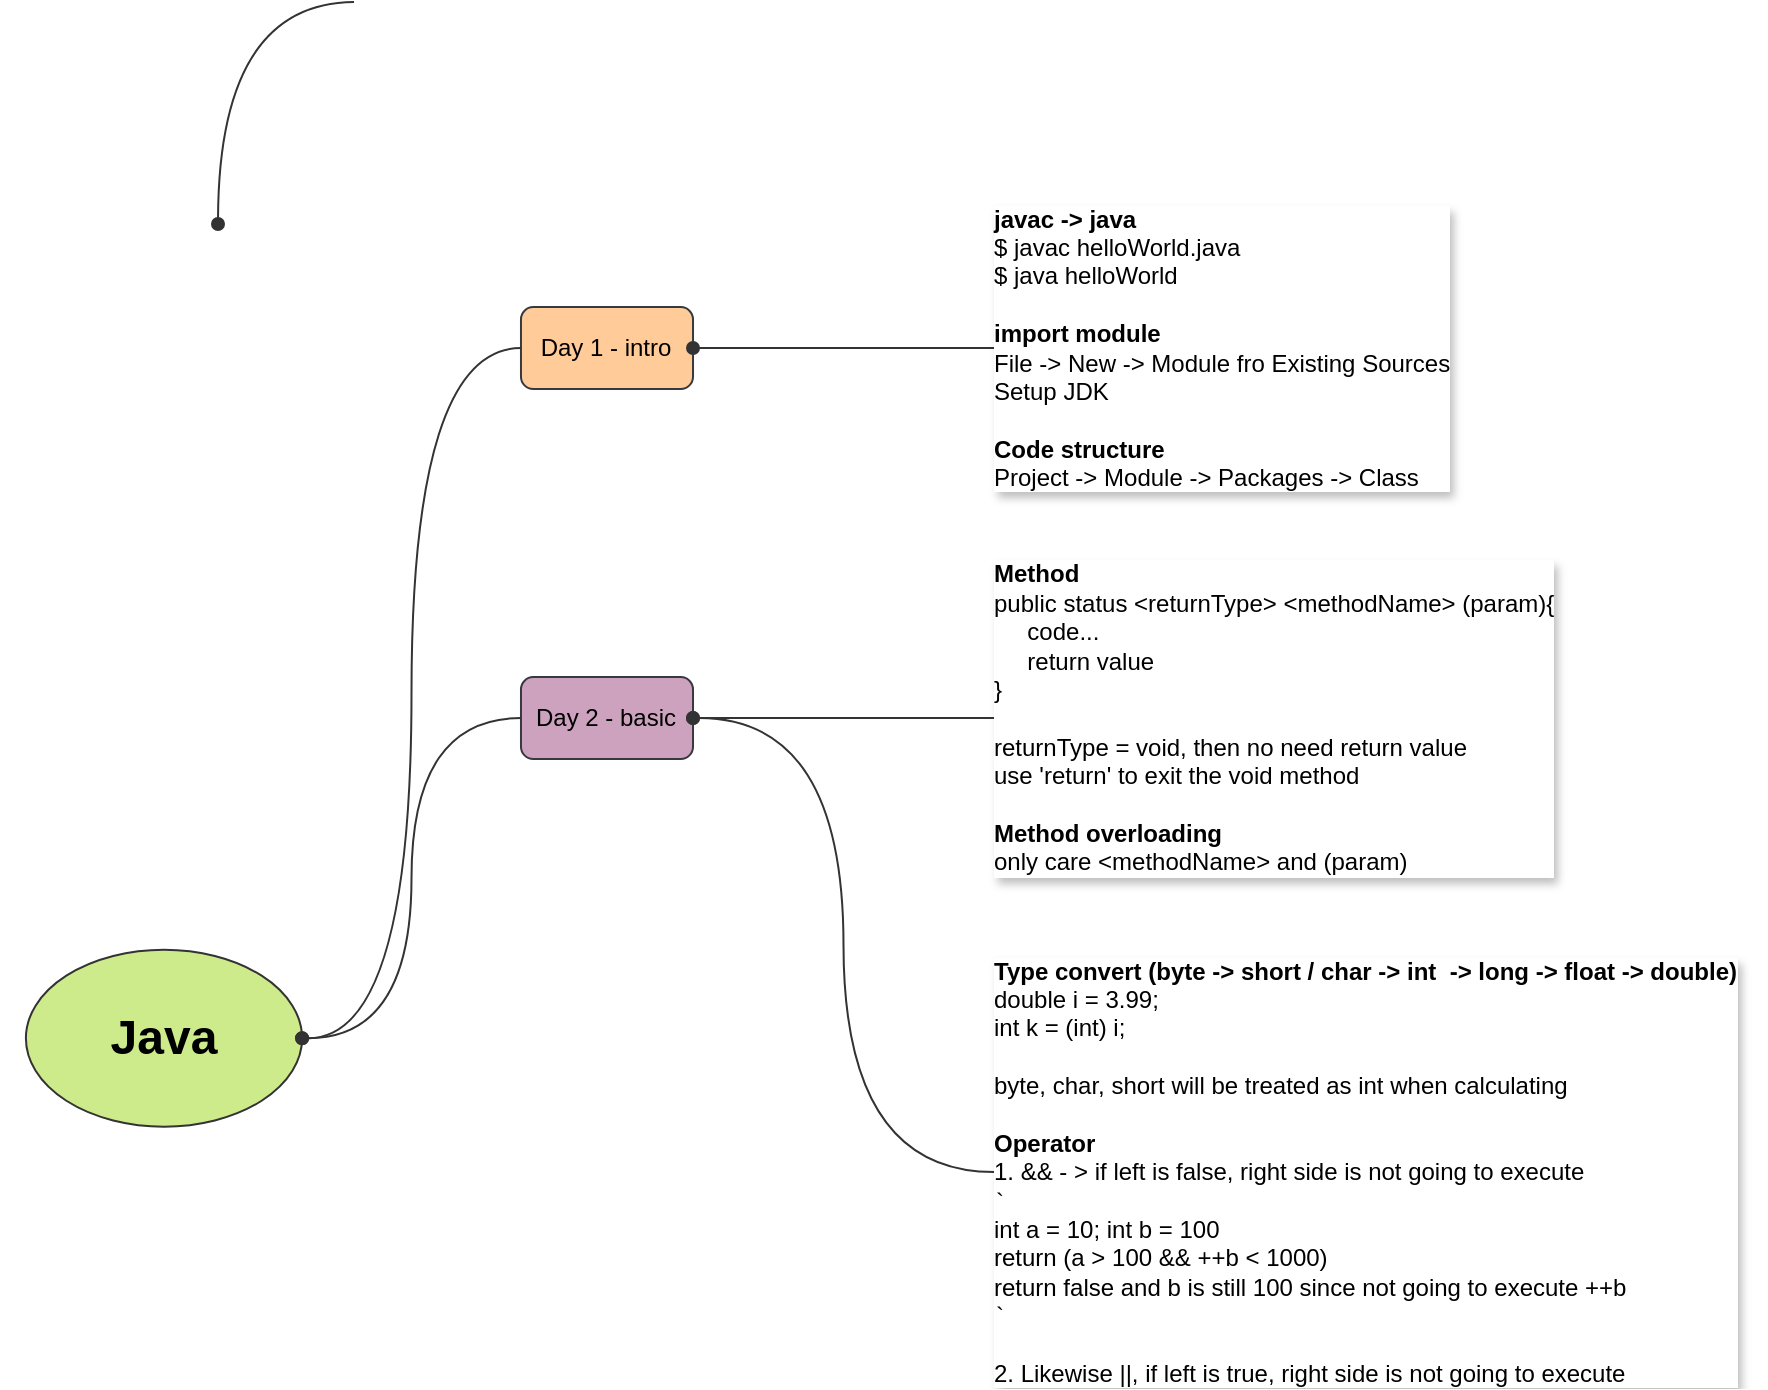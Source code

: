 <mxfile version="27.1.5">
  <diagram name="Page-1" id="Gni7rFvZqLJYPucjPitd">
    <mxGraphModel dx="2574" dy="1871" grid="1" gridSize="10" guides="1" tooltips="1" connect="1" arrows="1" fold="1" page="1" pageScale="1" pageWidth="850" pageHeight="1100" math="0" shadow="0">
      <root>
        <mxCell id="0" />
        <mxCell id="1" parent="0" />
        <mxCell id="Oc9Qq9nG_RYMCktDE9Ot-1" value="" style="group" connectable="0" vertex="1" parent="1">
          <mxGeometry x="40" y="505.62" width="164" height="105" as="geometry" />
        </mxCell>
        <mxCell id="Oc9Qq9nG_RYMCktDE9Ot-2" value="&lt;h1&gt;Java&lt;/h1&gt;" style="ellipse;whiteSpace=wrap;html=1;fillColor=#cdeb8b;strokeColor=#333333;" vertex="1" parent="Oc9Qq9nG_RYMCktDE9Ot-1">
          <mxGeometry x="12.947" y="8.289" width="138.105" height="88.421" as="geometry" />
        </mxCell>
        <mxCell id="Oc9Qq9nG_RYMCktDE9Ot-3" value="" style="group" vertex="1" connectable="0" parent="1">
          <mxGeometry x="295" y="187" width="97" height="52" as="geometry" />
        </mxCell>
        <mxCell id="Oc9Qq9nG_RYMCktDE9Ot-4" value="Day 1 - intro" style="rounded=1;whiteSpace=wrap;html=1;fillColor=#ffcc99;strokeColor=#36393d;" vertex="1" parent="Oc9Qq9nG_RYMCktDE9Ot-3">
          <mxGeometry x="5.484" y="5.544" width="86.025" height="40.918" as="geometry" />
        </mxCell>
        <mxCell id="Oc9Qq9nG_RYMCktDE9Ot-5" style="edgeStyle=orthogonalEdgeStyle;shape=connector;curved=1;rounded=1;orthogonalLoop=1;jettySize=auto;html=1;labelBackgroundColor=default;strokeColor=#333333;align=center;verticalAlign=middle;fontFamily=Helvetica;fontSize=11;fontColor=default;endArrow=oval;endFill=1;strokeWidth=1;endSize=6;exitX=0;exitY=0.5;exitDx=0;exitDy=0;entryX=1;entryY=0.5;entryDx=0;entryDy=0;" edge="1" parent="1" source="Oc9Qq9nG_RYMCktDE9Ot-4" target="Oc9Qq9nG_RYMCktDE9Ot-2">
          <mxGeometry relative="1" as="geometry">
            <mxPoint x="245" y="423" as="targetPoint" />
            <mxPoint x="403" y="391.125" as="sourcePoint" />
          </mxGeometry>
        </mxCell>
        <mxCell id="Oc9Qq9nG_RYMCktDE9Ot-6" style="edgeStyle=orthogonalEdgeStyle;shape=connector;curved=1;rounded=1;orthogonalLoop=1;jettySize=auto;html=1;labelBackgroundColor=default;strokeColor=#333333;align=center;verticalAlign=middle;fontFamily=Helvetica;fontSize=11;fontColor=default;endArrow=oval;endFill=1;strokeWidth=1;endSize=6;exitX=0;exitY=0.5;exitDx=0;exitDy=0;entryX=1;entryY=0.5;entryDx=0;entryDy=0;" edge="1" parent="1" source="Oc9Qq9nG_RYMCktDE9Ot-8" target="Oc9Qq9nG_RYMCktDE9Ot-4">
          <mxGeometry relative="1" as="geometry">
            <mxPoint x="310" y="411" as="targetPoint" />
            <mxPoint x="559" y="213" as="sourcePoint" />
          </mxGeometry>
        </mxCell>
        <mxCell id="Oc9Qq9nG_RYMCktDE9Ot-7" style="edgeStyle=orthogonalEdgeStyle;shape=connector;curved=1;rounded=1;orthogonalLoop=1;jettySize=auto;html=1;labelBackgroundColor=default;strokeColor=#333333;align=center;verticalAlign=middle;fontFamily=Helvetica;fontSize=11;fontColor=default;endArrow=oval;endFill=1;strokeWidth=1;endSize=6;exitX=0;exitY=0.5;exitDx=0;exitDy=0;entryX=1;entryY=0.5;entryDx=0;entryDy=0;" edge="1" parent="1">
          <mxGeometry relative="1" as="geometry">
            <mxPoint x="149" y="151" as="targetPoint" />
            <mxPoint x="217" y="40" as="sourcePoint" />
          </mxGeometry>
        </mxCell>
        <mxCell id="Oc9Qq9nG_RYMCktDE9Ot-8" value="&lt;b style=&quot;&quot;&gt;javac -&amp;gt; java&lt;/b&gt;&lt;br style=&quot;&quot;&gt;&lt;span style=&quot;&quot;&gt;$ javac helloWorld.java&lt;/span&gt;&lt;div&gt;&lt;span style=&quot;&quot;&gt;$ java helloWorld&lt;/span&gt;&lt;br style=&quot;&quot;&gt;&lt;br style=&quot;&quot;&gt;&lt;b style=&quot;&quot;&gt;import module&lt;/b&gt;&lt;br style=&quot;&quot;&gt;&lt;span style=&quot;&quot;&gt;File -&amp;gt; New -&amp;gt; Module fro Existing Sources&lt;/span&gt;&lt;br style=&quot;&quot;&gt;&lt;span style=&quot;&quot;&gt;Setup JDK&lt;/span&gt;&lt;br style=&quot;&quot;&gt;&lt;br style=&quot;&quot;&gt;&lt;b style=&quot;&quot;&gt;Code structure&lt;/b&gt;&lt;br style=&quot;&quot;&gt;&lt;span style=&quot;&quot;&gt;Project -&amp;gt; Module -&amp;gt; Packages -&amp;gt; Class&lt;/span&gt;&lt;/div&gt;" style="rounded=0;html=1;labelBorderColor=none;labelBackgroundColor=default;textShadow=1;spacing=0;strokeColor=none;align=left;" vertex="1" parent="1">
          <mxGeometry x="537" y="133" width="236" height="160" as="geometry" />
        </mxCell>
        <mxCell id="Oc9Qq9nG_RYMCktDE9Ot-9" value="" style="group" vertex="1" connectable="0" parent="1">
          <mxGeometry x="295" y="372" width="97" height="52" as="geometry" />
        </mxCell>
        <mxCell id="Oc9Qq9nG_RYMCktDE9Ot-10" value="Day 2 - basic" style="rounded=1;whiteSpace=wrap;html=1;fillColor=#CDA2BE;strokeColor=#36393d;" vertex="1" parent="Oc9Qq9nG_RYMCktDE9Ot-9">
          <mxGeometry x="5.484" y="5.544" width="86.025" height="40.918" as="geometry" />
        </mxCell>
        <mxCell id="Oc9Qq9nG_RYMCktDE9Ot-11" style="edgeStyle=orthogonalEdgeStyle;shape=connector;curved=1;rounded=1;orthogonalLoop=1;jettySize=auto;html=1;labelBackgroundColor=default;strokeColor=#333333;align=center;verticalAlign=middle;fontFamily=Helvetica;fontSize=11;fontColor=default;endArrow=oval;endFill=1;strokeWidth=1;endSize=6;exitX=0;exitY=0.5;exitDx=0;exitDy=0;entryX=1;entryY=0.5;entryDx=0;entryDy=0;" edge="1" parent="1" source="Oc9Qq9nG_RYMCktDE9Ot-10" target="Oc9Qq9nG_RYMCktDE9Ot-2">
          <mxGeometry relative="1" as="geometry">
            <mxPoint x="230" y="185" as="targetPoint" />
            <mxPoint x="298" y="74" as="sourcePoint" />
          </mxGeometry>
        </mxCell>
        <mxCell id="Oc9Qq9nG_RYMCktDE9Ot-12" value="&lt;b&gt;Method&lt;/b&gt;&lt;div&gt;public status &amp;lt;returnType&amp;gt; &amp;lt;methodName&amp;gt; (param){&lt;br&gt;&amp;nbsp; &amp;nbsp; &amp;nbsp;code...&lt;/div&gt;&lt;div&gt;&amp;nbsp; &amp;nbsp; &amp;nbsp;return value&lt;/div&gt;&lt;div&gt;}&lt;/div&gt;&lt;div&gt;&lt;br&gt;&lt;/div&gt;&lt;div&gt;returnType = void, then no need return value&lt;/div&gt;&lt;div&gt;use &#39;return&#39; to exit the void method&lt;/div&gt;&lt;div&gt;&lt;br&gt;&lt;/div&gt;&lt;div&gt;&lt;b&gt;Method overloading&lt;/b&gt;&lt;/div&gt;&lt;div&gt;only care &amp;lt;methodName&amp;gt; and (param)&lt;/div&gt;" style="rounded=0;html=1;labelBorderColor=none;labelBackgroundColor=default;textShadow=1;spacing=0;strokeColor=none;align=left;" vertex="1" parent="1">
          <mxGeometry x="537" y="318" width="308" height="160" as="geometry" />
        </mxCell>
        <mxCell id="Oc9Qq9nG_RYMCktDE9Ot-13" style="edgeStyle=orthogonalEdgeStyle;shape=connector;curved=1;rounded=1;orthogonalLoop=1;jettySize=auto;html=1;labelBackgroundColor=default;strokeColor=#333333;align=center;verticalAlign=middle;fontFamily=Helvetica;fontSize=11;fontColor=default;endArrow=oval;endFill=1;strokeWidth=1;endSize=6;exitX=0;exitY=0.5;exitDx=0;exitDy=0;entryX=1;entryY=0.5;entryDx=0;entryDy=0;" edge="1" parent="1" source="Oc9Qq9nG_RYMCktDE9Ot-12" target="Oc9Qq9nG_RYMCktDE9Ot-10">
          <mxGeometry relative="1" as="geometry">
            <mxPoint x="185" y="198" as="targetPoint" />
            <mxPoint x="253" y="87" as="sourcePoint" />
          </mxGeometry>
        </mxCell>
        <mxCell id="Oc9Qq9nG_RYMCktDE9Ot-14" value="&lt;b&gt;Type convert (byte -&amp;gt; short /&amp;nbsp;&lt;/b&gt;&lt;b&gt;char&lt;/b&gt;&lt;b&gt;&amp;nbsp;-&amp;gt; int&amp;nbsp; -&amp;gt; long -&amp;gt; float -&amp;gt; double)&lt;/b&gt;&lt;div&gt;double i = 3.99;&lt;/div&gt;&lt;div&gt;int k = (int) i;&lt;/div&gt;&lt;div&gt;&lt;br&gt;&lt;/div&gt;&lt;div&gt;byte, char, short will be treated as int when calculating&lt;/div&gt;&lt;div&gt;&lt;br&gt;&lt;/div&gt;&lt;div&gt;&lt;b&gt;Operator&lt;/b&gt;&lt;/div&gt;&lt;div&gt;1. &amp;amp;&amp;amp; - &amp;gt; if left is false, right side is not going to execute&lt;/div&gt;&lt;div&gt;```&lt;/div&gt;&lt;div&gt;int a = 10; int b = 100&lt;/div&gt;&lt;div&gt;return (a &amp;gt; 100 &amp;amp;&amp;amp; ++b &amp;lt; 1000)&lt;/div&gt;&lt;div&gt;return false and b is still 100 since not going to execute ++b&lt;/div&gt;&lt;div&gt;```&lt;/div&gt;&lt;div&gt;&lt;br&gt;&lt;/div&gt;&lt;div&gt;2. Likewise ||, if left is true, right side is not going to execute&lt;/div&gt;" style="rounded=0;html=1;labelBorderColor=none;labelBackgroundColor=default;textShadow=1;spacing=0;strokeColor=none;align=left;" vertex="1" parent="1">
          <mxGeometry x="537" y="545" width="386" height="160" as="geometry" />
        </mxCell>
        <mxCell id="Oc9Qq9nG_RYMCktDE9Ot-15" style="edgeStyle=orthogonalEdgeStyle;shape=connector;curved=1;rounded=1;orthogonalLoop=1;jettySize=auto;html=1;labelBackgroundColor=default;strokeColor=#333333;align=center;verticalAlign=middle;fontFamily=Helvetica;fontSize=11;fontColor=default;endArrow=oval;endFill=1;strokeWidth=1;endSize=6;exitX=0;exitY=0.5;exitDx=0;exitDy=0;entryX=1;entryY=0.5;entryDx=0;entryDy=0;" edge="1" parent="1" source="Oc9Qq9nG_RYMCktDE9Ot-14" target="Oc9Qq9nG_RYMCktDE9Ot-10">
          <mxGeometry relative="1" as="geometry">
            <mxPoint x="465" y="417" as="targetPoint" />
            <mxPoint x="615" y="417" as="sourcePoint" />
          </mxGeometry>
        </mxCell>
      </root>
    </mxGraphModel>
  </diagram>
</mxfile>
